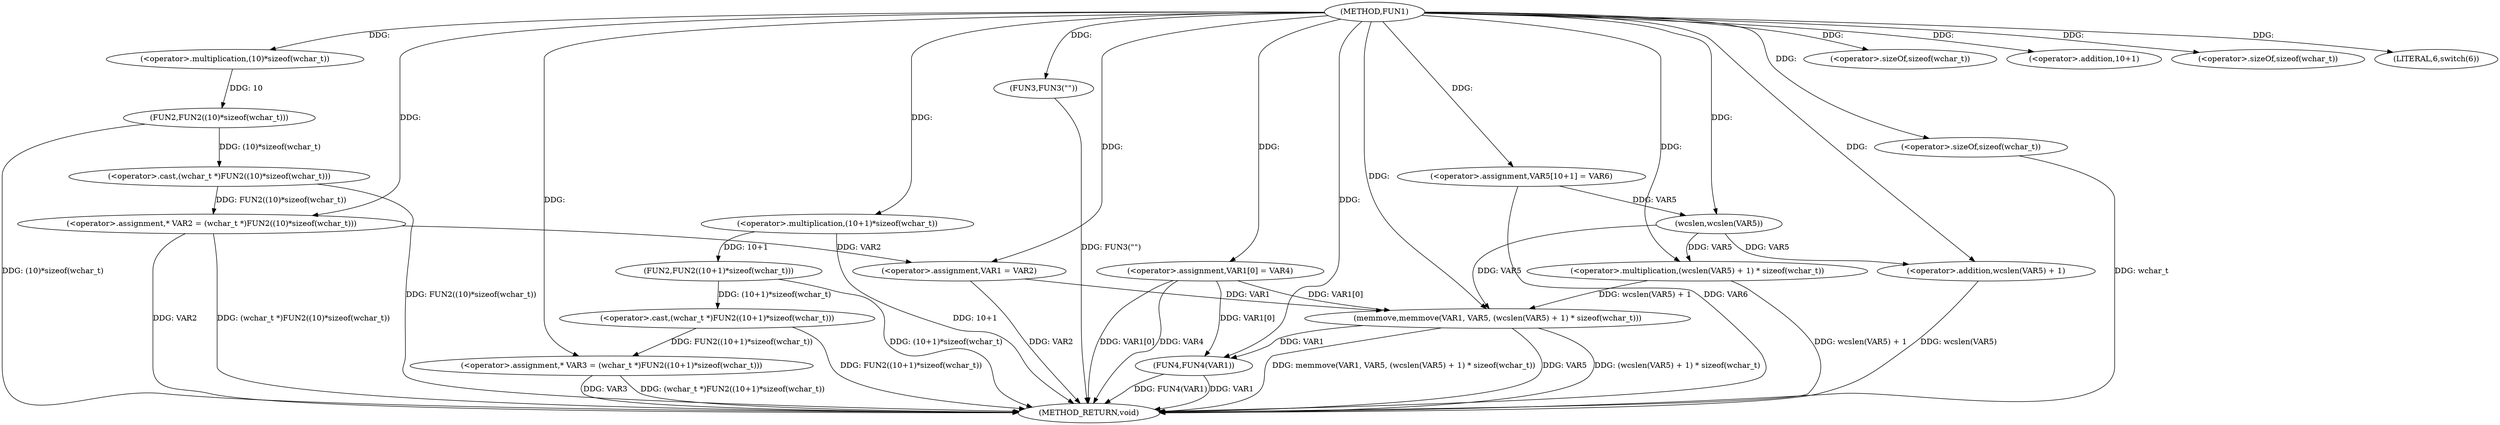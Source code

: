 digraph FUN1 {  
"1000100" [label = "(METHOD,FUN1)" ]
"1000159" [label = "(METHOD_RETURN,void)" ]
"1000104" [label = "(<operator>.assignment,* VAR2 = (wchar_t *)FUN2((10)*sizeof(wchar_t)))" ]
"1000106" [label = "(<operator>.cast,(wchar_t *)FUN2((10)*sizeof(wchar_t)))" ]
"1000108" [label = "(FUN2,FUN2((10)*sizeof(wchar_t)))" ]
"1000109" [label = "(<operator>.multiplication,(10)*sizeof(wchar_t))" ]
"1000111" [label = "(<operator>.sizeOf,sizeof(wchar_t))" ]
"1000114" [label = "(<operator>.assignment,* VAR3 = (wchar_t *)FUN2((10+1)*sizeof(wchar_t)))" ]
"1000116" [label = "(<operator>.cast,(wchar_t *)FUN2((10+1)*sizeof(wchar_t)))" ]
"1000118" [label = "(FUN2,FUN2((10+1)*sizeof(wchar_t)))" ]
"1000119" [label = "(<operator>.multiplication,(10+1)*sizeof(wchar_t))" ]
"1000120" [label = "(<operator>.addition,10+1)" ]
"1000123" [label = "(<operator>.sizeOf,sizeof(wchar_t))" ]
"1000126" [label = "(LITERAL,6,switch(6))" ]
"1000129" [label = "(<operator>.assignment,VAR1 = VAR2)" ]
"1000132" [label = "(<operator>.assignment,VAR1[0] = VAR4)" ]
"1000139" [label = "(FUN3,FUN3(\"\"))" ]
"1000144" [label = "(<operator>.assignment,VAR5[10+1] = VAR6)" ]
"1000147" [label = "(memmove,memmove(VAR1, VAR5, (wcslen(VAR5) + 1) * sizeof(wchar_t)))" ]
"1000150" [label = "(<operator>.multiplication,(wcslen(VAR5) + 1) * sizeof(wchar_t))" ]
"1000151" [label = "(<operator>.addition,wcslen(VAR5) + 1)" ]
"1000152" [label = "(wcslen,wcslen(VAR5))" ]
"1000155" [label = "(<operator>.sizeOf,sizeof(wchar_t))" ]
"1000157" [label = "(FUN4,FUN4(VAR1))" ]
  "1000106" -> "1000159"  [ label = "DDG: FUN2((10)*sizeof(wchar_t))"] 
  "1000150" -> "1000159"  [ label = "DDG: wcslen(VAR5) + 1"] 
  "1000157" -> "1000159"  [ label = "DDG: FUN4(VAR1)"] 
  "1000104" -> "1000159"  [ label = "DDG: VAR2"] 
  "1000151" -> "1000159"  [ label = "DDG: wcslen(VAR5)"] 
  "1000114" -> "1000159"  [ label = "DDG: VAR3"] 
  "1000147" -> "1000159"  [ label = "DDG: VAR5"] 
  "1000116" -> "1000159"  [ label = "DDG: FUN2((10+1)*sizeof(wchar_t))"] 
  "1000132" -> "1000159"  [ label = "DDG: VAR1[0]"] 
  "1000119" -> "1000159"  [ label = "DDG: 10+1"] 
  "1000132" -> "1000159"  [ label = "DDG: VAR4"] 
  "1000147" -> "1000159"  [ label = "DDG: (wcslen(VAR5) + 1) * sizeof(wchar_t)"] 
  "1000155" -> "1000159"  [ label = "DDG: wchar_t"] 
  "1000118" -> "1000159"  [ label = "DDG: (10+1)*sizeof(wchar_t)"] 
  "1000144" -> "1000159"  [ label = "DDG: VAR6"] 
  "1000129" -> "1000159"  [ label = "DDG: VAR2"] 
  "1000139" -> "1000159"  [ label = "DDG: FUN3(\"\")"] 
  "1000157" -> "1000159"  [ label = "DDG: VAR1"] 
  "1000147" -> "1000159"  [ label = "DDG: memmove(VAR1, VAR5, (wcslen(VAR5) + 1) * sizeof(wchar_t))"] 
  "1000114" -> "1000159"  [ label = "DDG: (wchar_t *)FUN2((10+1)*sizeof(wchar_t))"] 
  "1000104" -> "1000159"  [ label = "DDG: (wchar_t *)FUN2((10)*sizeof(wchar_t))"] 
  "1000108" -> "1000159"  [ label = "DDG: (10)*sizeof(wchar_t)"] 
  "1000106" -> "1000104"  [ label = "DDG: FUN2((10)*sizeof(wchar_t))"] 
  "1000100" -> "1000104"  [ label = "DDG: "] 
  "1000108" -> "1000106"  [ label = "DDG: (10)*sizeof(wchar_t)"] 
  "1000109" -> "1000108"  [ label = "DDG: 10"] 
  "1000100" -> "1000109"  [ label = "DDG: "] 
  "1000100" -> "1000111"  [ label = "DDG: "] 
  "1000116" -> "1000114"  [ label = "DDG: FUN2((10+1)*sizeof(wchar_t))"] 
  "1000100" -> "1000114"  [ label = "DDG: "] 
  "1000118" -> "1000116"  [ label = "DDG: (10+1)*sizeof(wchar_t)"] 
  "1000119" -> "1000118"  [ label = "DDG: 10+1"] 
  "1000100" -> "1000119"  [ label = "DDG: "] 
  "1000100" -> "1000120"  [ label = "DDG: "] 
  "1000100" -> "1000123"  [ label = "DDG: "] 
  "1000100" -> "1000126"  [ label = "DDG: "] 
  "1000104" -> "1000129"  [ label = "DDG: VAR2"] 
  "1000100" -> "1000129"  [ label = "DDG: "] 
  "1000100" -> "1000132"  [ label = "DDG: "] 
  "1000100" -> "1000139"  [ label = "DDG: "] 
  "1000100" -> "1000144"  [ label = "DDG: "] 
  "1000129" -> "1000147"  [ label = "DDG: VAR1"] 
  "1000132" -> "1000147"  [ label = "DDG: VAR1[0]"] 
  "1000100" -> "1000147"  [ label = "DDG: "] 
  "1000152" -> "1000147"  [ label = "DDG: VAR5"] 
  "1000150" -> "1000147"  [ label = "DDG: wcslen(VAR5) + 1"] 
  "1000152" -> "1000150"  [ label = "DDG: VAR5"] 
  "1000100" -> "1000150"  [ label = "DDG: "] 
  "1000152" -> "1000151"  [ label = "DDG: VAR5"] 
  "1000144" -> "1000152"  [ label = "DDG: VAR5"] 
  "1000100" -> "1000152"  [ label = "DDG: "] 
  "1000100" -> "1000151"  [ label = "DDG: "] 
  "1000100" -> "1000155"  [ label = "DDG: "] 
  "1000147" -> "1000157"  [ label = "DDG: VAR1"] 
  "1000132" -> "1000157"  [ label = "DDG: VAR1[0]"] 
  "1000100" -> "1000157"  [ label = "DDG: "] 
}
